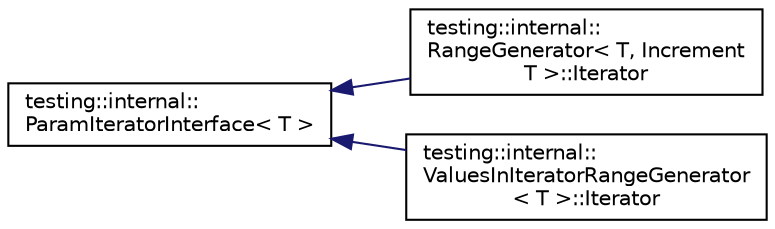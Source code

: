 digraph "Graphical Class Hierarchy"
{
 // INTERACTIVE_SVG=YES
 // LATEX_PDF_SIZE
  edge [fontname="Helvetica",fontsize="10",labelfontname="Helvetica",labelfontsize="10"];
  node [fontname="Helvetica",fontsize="10",shape=record];
  rankdir="LR";
  Node0 [label="testing::internal::\lParamIteratorInterface\< T \>",height=0.2,width=0.4,color="black", fillcolor="white", style="filled",URL="$d9/db9/classtesting_1_1internal_1_1_param_iterator_interface.html",tooltip=" "];
  Node0 -> Node1 [dir="back",color="midnightblue",fontsize="10",style="solid",fontname="Helvetica"];
  Node1 [label="testing::internal::\lRangeGenerator\< T, Increment\lT \>::Iterator",height=0.2,width=0.4,color="black", fillcolor="white", style="filled",URL="$d0/d87/classtesting_1_1internal_1_1_range_generator_1_1_iterator.html",tooltip=" "];
  Node0 -> Node2 [dir="back",color="midnightblue",fontsize="10",style="solid",fontname="Helvetica"];
  Node2 [label="testing::internal::\lValuesInIteratorRangeGenerator\l\< T \>::Iterator",height=0.2,width=0.4,color="black", fillcolor="white", style="filled",URL="$d7/ddc/classtesting_1_1internal_1_1_values_in_iterator_range_generator_1_1_iterator.html",tooltip=" "];
}
